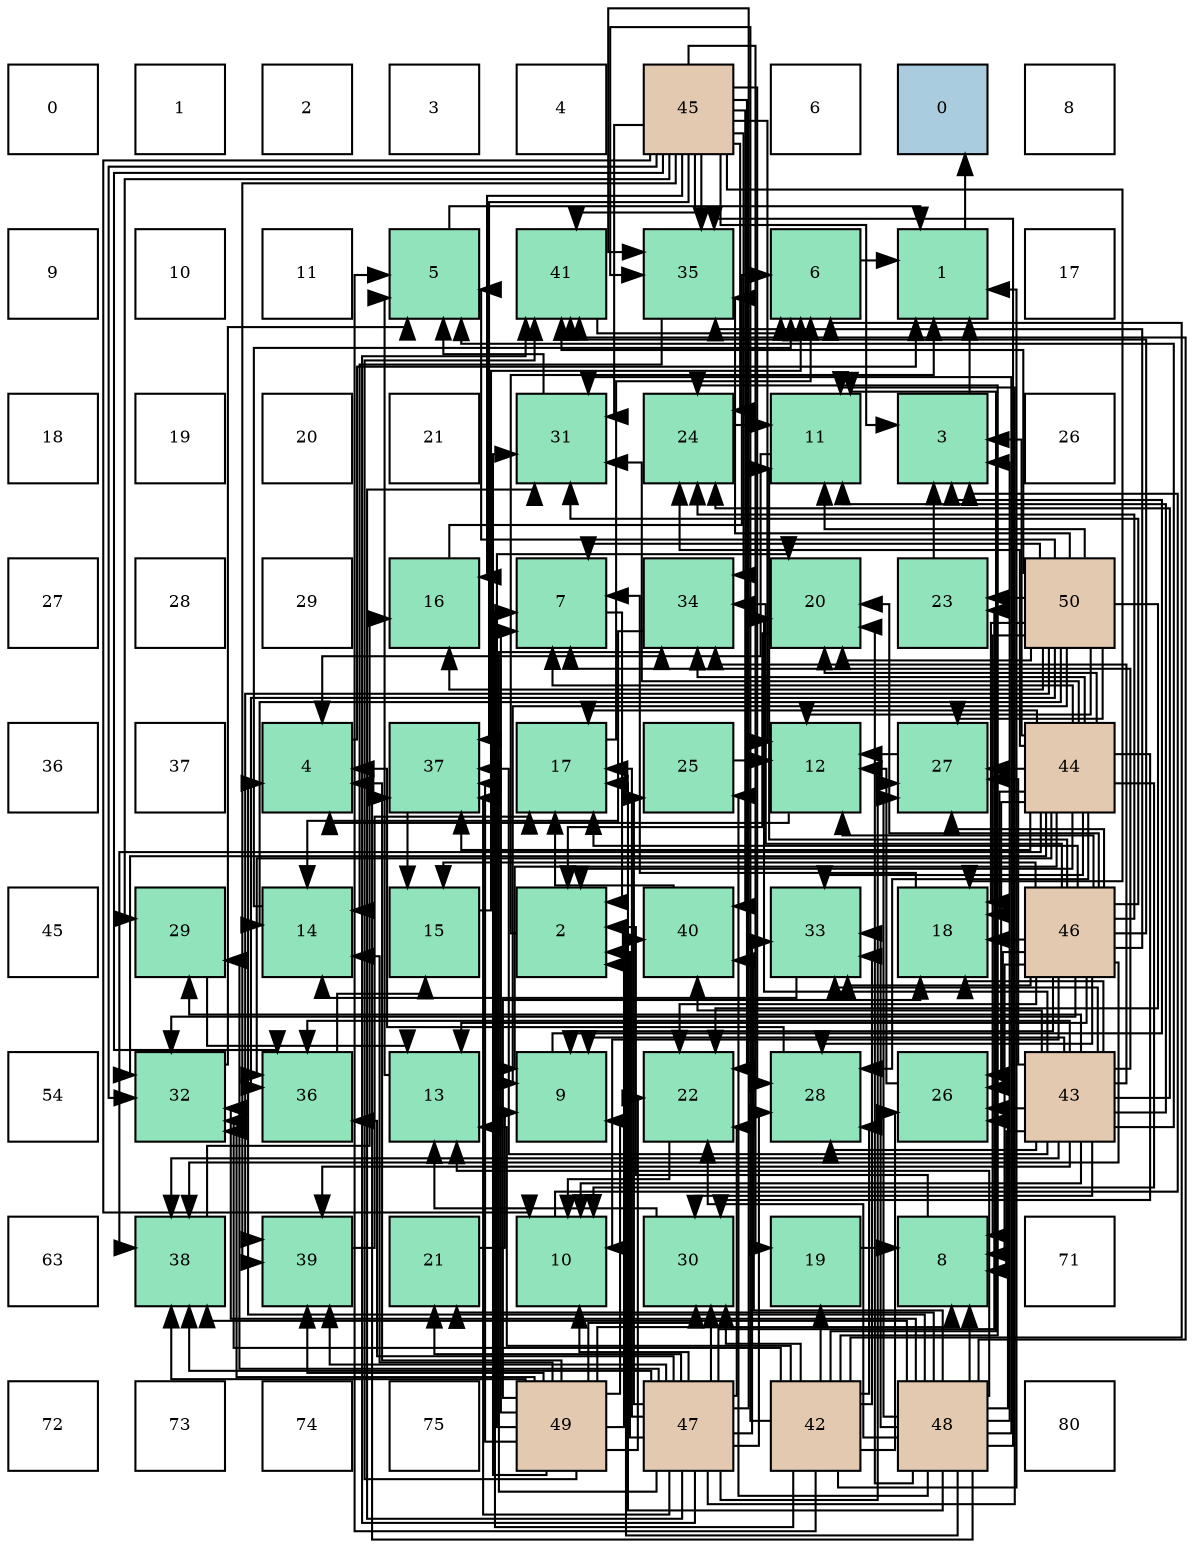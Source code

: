 digraph layout{
 rankdir=TB;
 splines=ortho;
 node [style=filled shape=square fixedsize=true width=0.6];
0[label="0", fontsize=8, fillcolor="#ffffff"];
1[label="1", fontsize=8, fillcolor="#ffffff"];
2[label="2", fontsize=8, fillcolor="#ffffff"];
3[label="3", fontsize=8, fillcolor="#ffffff"];
4[label="4", fontsize=8, fillcolor="#ffffff"];
5[label="45", fontsize=8, fillcolor="#e3c9af"];
6[label="6", fontsize=8, fillcolor="#ffffff"];
7[label="0", fontsize=8, fillcolor="#a9ccde"];
8[label="8", fontsize=8, fillcolor="#ffffff"];
9[label="9", fontsize=8, fillcolor="#ffffff"];
10[label="10", fontsize=8, fillcolor="#ffffff"];
11[label="11", fontsize=8, fillcolor="#ffffff"];
12[label="5", fontsize=8, fillcolor="#91e3bb"];
13[label="41", fontsize=8, fillcolor="#91e3bb"];
14[label="35", fontsize=8, fillcolor="#91e3bb"];
15[label="6", fontsize=8, fillcolor="#91e3bb"];
16[label="1", fontsize=8, fillcolor="#91e3bb"];
17[label="17", fontsize=8, fillcolor="#ffffff"];
18[label="18", fontsize=8, fillcolor="#ffffff"];
19[label="19", fontsize=8, fillcolor="#ffffff"];
20[label="20", fontsize=8, fillcolor="#ffffff"];
21[label="21", fontsize=8, fillcolor="#ffffff"];
22[label="31", fontsize=8, fillcolor="#91e3bb"];
23[label="24", fontsize=8, fillcolor="#91e3bb"];
24[label="11", fontsize=8, fillcolor="#91e3bb"];
25[label="3", fontsize=8, fillcolor="#91e3bb"];
26[label="26", fontsize=8, fillcolor="#ffffff"];
27[label="27", fontsize=8, fillcolor="#ffffff"];
28[label="28", fontsize=8, fillcolor="#ffffff"];
29[label="29", fontsize=8, fillcolor="#ffffff"];
30[label="16", fontsize=8, fillcolor="#91e3bb"];
31[label="7", fontsize=8, fillcolor="#91e3bb"];
32[label="34", fontsize=8, fillcolor="#91e3bb"];
33[label="20", fontsize=8, fillcolor="#91e3bb"];
34[label="23", fontsize=8, fillcolor="#91e3bb"];
35[label="50", fontsize=8, fillcolor="#e3c9af"];
36[label="36", fontsize=8, fillcolor="#ffffff"];
37[label="37", fontsize=8, fillcolor="#ffffff"];
38[label="4", fontsize=8, fillcolor="#91e3bb"];
39[label="37", fontsize=8, fillcolor="#91e3bb"];
40[label="17", fontsize=8, fillcolor="#91e3bb"];
41[label="25", fontsize=8, fillcolor="#91e3bb"];
42[label="12", fontsize=8, fillcolor="#91e3bb"];
43[label="27", fontsize=8, fillcolor="#91e3bb"];
44[label="44", fontsize=8, fillcolor="#e3c9af"];
45[label="45", fontsize=8, fillcolor="#ffffff"];
46[label="29", fontsize=8, fillcolor="#91e3bb"];
47[label="14", fontsize=8, fillcolor="#91e3bb"];
48[label="15", fontsize=8, fillcolor="#91e3bb"];
49[label="2", fontsize=8, fillcolor="#91e3bb"];
50[label="40", fontsize=8, fillcolor="#91e3bb"];
51[label="33", fontsize=8, fillcolor="#91e3bb"];
52[label="18", fontsize=8, fillcolor="#91e3bb"];
53[label="46", fontsize=8, fillcolor="#e3c9af"];
54[label="54", fontsize=8, fillcolor="#ffffff"];
55[label="32", fontsize=8, fillcolor="#91e3bb"];
56[label="36", fontsize=8, fillcolor="#91e3bb"];
57[label="13", fontsize=8, fillcolor="#91e3bb"];
58[label="9", fontsize=8, fillcolor="#91e3bb"];
59[label="22", fontsize=8, fillcolor="#91e3bb"];
60[label="28", fontsize=8, fillcolor="#91e3bb"];
61[label="26", fontsize=8, fillcolor="#91e3bb"];
62[label="43", fontsize=8, fillcolor="#e3c9af"];
63[label="63", fontsize=8, fillcolor="#ffffff"];
64[label="38", fontsize=8, fillcolor="#91e3bb"];
65[label="39", fontsize=8, fillcolor="#91e3bb"];
66[label="21", fontsize=8, fillcolor="#91e3bb"];
67[label="10", fontsize=8, fillcolor="#91e3bb"];
68[label="30", fontsize=8, fillcolor="#91e3bb"];
69[label="19", fontsize=8, fillcolor="#91e3bb"];
70[label="8", fontsize=8, fillcolor="#91e3bb"];
71[label="71", fontsize=8, fillcolor="#ffffff"];
72[label="72", fontsize=8, fillcolor="#ffffff"];
73[label="73", fontsize=8, fillcolor="#ffffff"];
74[label="74", fontsize=8, fillcolor="#ffffff"];
75[label="75", fontsize=8, fillcolor="#ffffff"];
76[label="49", fontsize=8, fillcolor="#e3c9af"];
77[label="47", fontsize=8, fillcolor="#e3c9af"];
78[label="42", fontsize=8, fillcolor="#e3c9af"];
79[label="48", fontsize=8, fillcolor="#e3c9af"];
80[label="80", fontsize=8, fillcolor="#ffffff"];
edge [constraint=false, style=vis];16 -> 7;
49 -> 16;
25 -> 16;
38 -> 16;
12 -> 16;
15 -> 16;
31 -> 49;
70 -> 49;
58 -> 25;
67 -> 25;
24 -> 38;
42 -> 38;
57 -> 12;
47 -> 15;
48 -> 15;
30 -> 15;
40 -> 15;
52 -> 31;
69 -> 70;
33 -> 49;
66 -> 58;
59 -> 67;
34 -> 25;
23 -> 24;
41 -> 42;
61 -> 42;
43 -> 42;
60 -> 38;
46 -> 57;
68 -> 57;
22 -> 12;
55 -> 12;
51 -> 47;
32 -> 47;
14 -> 47;
56 -> 48;
39 -> 48;
64 -> 30;
65 -> 40;
50 -> 40;
13 -> 15;
78 -> 16;
78 -> 12;
78 -> 15;
78 -> 31;
78 -> 24;
78 -> 57;
78 -> 69;
78 -> 23;
78 -> 61;
78 -> 60;
78 -> 68;
78 -> 55;
78 -> 51;
78 -> 14;
62 -> 12;
62 -> 31;
62 -> 70;
62 -> 58;
62 -> 67;
62 -> 24;
62 -> 52;
62 -> 33;
62 -> 23;
62 -> 61;
62 -> 43;
62 -> 60;
62 -> 46;
62 -> 68;
62 -> 51;
62 -> 32;
62 -> 56;
62 -> 39;
62 -> 64;
62 -> 65;
62 -> 50;
44 -> 49;
44 -> 25;
44 -> 31;
44 -> 58;
44 -> 67;
44 -> 40;
44 -> 52;
44 -> 33;
44 -> 23;
44 -> 61;
44 -> 43;
44 -> 60;
44 -> 68;
44 -> 22;
44 -> 55;
44 -> 51;
44 -> 32;
44 -> 56;
44 -> 39;
44 -> 64;
5 -> 25;
5 -> 67;
5 -> 42;
5 -> 30;
5 -> 52;
5 -> 69;
5 -> 59;
5 -> 23;
5 -> 60;
5 -> 46;
5 -> 22;
5 -> 55;
5 -> 32;
5 -> 14;
5 -> 56;
5 -> 39;
5 -> 65;
5 -> 50;
5 -> 13;
53 -> 70;
53 -> 58;
53 -> 67;
53 -> 24;
53 -> 42;
53 -> 57;
53 -> 48;
53 -> 40;
53 -> 52;
53 -> 33;
53 -> 59;
53 -> 23;
53 -> 61;
53 -> 43;
53 -> 60;
53 -> 22;
53 -> 55;
53 -> 51;
53 -> 32;
53 -> 14;
53 -> 64;
53 -> 13;
77 -> 49;
77 -> 67;
77 -> 24;
77 -> 40;
77 -> 66;
77 -> 59;
77 -> 34;
77 -> 41;
77 -> 43;
77 -> 60;
77 -> 46;
77 -> 68;
77 -> 22;
77 -> 51;
77 -> 32;
77 -> 14;
77 -> 56;
77 -> 39;
77 -> 64;
77 -> 65;
77 -> 13;
79 -> 49;
79 -> 25;
79 -> 38;
79 -> 70;
79 -> 57;
79 -> 40;
79 -> 33;
79 -> 66;
79 -> 59;
79 -> 41;
79 -> 61;
79 -> 43;
79 -> 22;
79 -> 55;
79 -> 51;
79 -> 14;
79 -> 39;
79 -> 64;
79 -> 50;
79 -> 13;
76 -> 38;
76 -> 31;
76 -> 70;
76 -> 58;
76 -> 47;
76 -> 52;
76 -> 33;
76 -> 59;
76 -> 68;
76 -> 22;
76 -> 55;
76 -> 39;
76 -> 64;
76 -> 65;
76 -> 50;
76 -> 13;
35 -> 12;
35 -> 31;
35 -> 70;
35 -> 58;
35 -> 24;
35 -> 42;
35 -> 47;
35 -> 30;
35 -> 52;
35 -> 33;
35 -> 59;
35 -> 34;
35 -> 43;
35 -> 14;
35 -> 56;
35 -> 65;
35 -> 13;
edge [constraint=true, style=invis];
0 -> 9 -> 18 -> 27 -> 36 -> 45 -> 54 -> 63 -> 72;
1 -> 10 -> 19 -> 28 -> 37 -> 46 -> 55 -> 64 -> 73;
2 -> 11 -> 20 -> 29 -> 38 -> 47 -> 56 -> 65 -> 74;
3 -> 12 -> 21 -> 30 -> 39 -> 48 -> 57 -> 66 -> 75;
4 -> 13 -> 22 -> 31 -> 40 -> 49 -> 58 -> 67 -> 76;
5 -> 14 -> 23 -> 32 -> 41 -> 50 -> 59 -> 68 -> 77;
6 -> 15 -> 24 -> 33 -> 42 -> 51 -> 60 -> 69 -> 78;
7 -> 16 -> 25 -> 34 -> 43 -> 52 -> 61 -> 70 -> 79;
8 -> 17 -> 26 -> 35 -> 44 -> 53 -> 62 -> 71 -> 80;
rank = same {0 -> 1 -> 2 -> 3 -> 4 -> 5 -> 6 -> 7 -> 8};
rank = same {9 -> 10 -> 11 -> 12 -> 13 -> 14 -> 15 -> 16 -> 17};
rank = same {18 -> 19 -> 20 -> 21 -> 22 -> 23 -> 24 -> 25 -> 26};
rank = same {27 -> 28 -> 29 -> 30 -> 31 -> 32 -> 33 -> 34 -> 35};
rank = same {36 -> 37 -> 38 -> 39 -> 40 -> 41 -> 42 -> 43 -> 44};
rank = same {45 -> 46 -> 47 -> 48 -> 49 -> 50 -> 51 -> 52 -> 53};
rank = same {54 -> 55 -> 56 -> 57 -> 58 -> 59 -> 60 -> 61 -> 62};
rank = same {63 -> 64 -> 65 -> 66 -> 67 -> 68 -> 69 -> 70 -> 71};
rank = same {72 -> 73 -> 74 -> 75 -> 76 -> 77 -> 78 -> 79 -> 80};
}